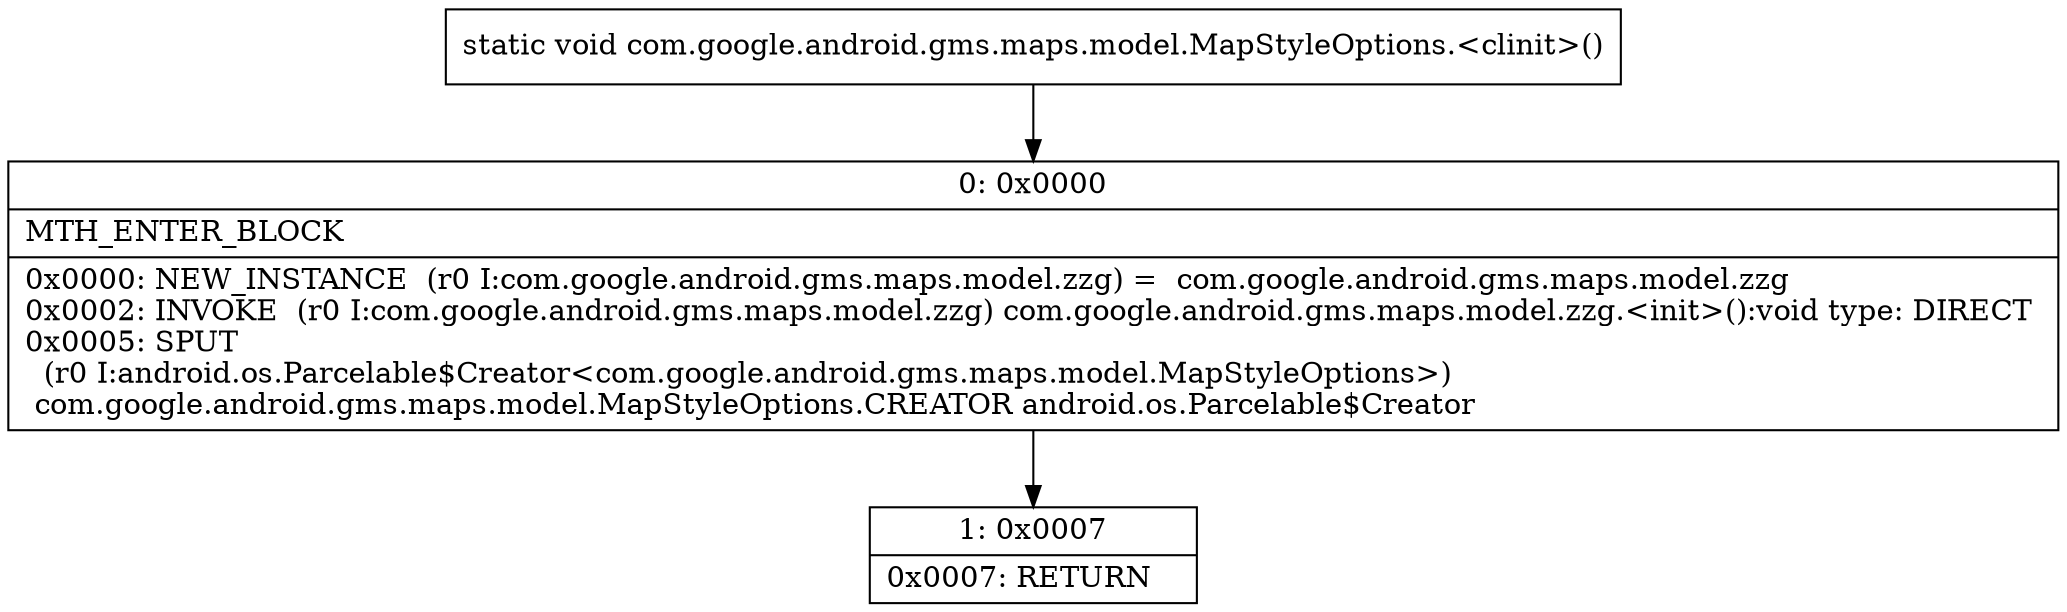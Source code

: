 digraph "CFG forcom.google.android.gms.maps.model.MapStyleOptions.\<clinit\>()V" {
Node_0 [shape=record,label="{0\:\ 0x0000|MTH_ENTER_BLOCK\l|0x0000: NEW_INSTANCE  (r0 I:com.google.android.gms.maps.model.zzg) =  com.google.android.gms.maps.model.zzg \l0x0002: INVOKE  (r0 I:com.google.android.gms.maps.model.zzg) com.google.android.gms.maps.model.zzg.\<init\>():void type: DIRECT \l0x0005: SPUT  \l  (r0 I:android.os.Parcelable$Creator\<com.google.android.gms.maps.model.MapStyleOptions\>)\l com.google.android.gms.maps.model.MapStyleOptions.CREATOR android.os.Parcelable$Creator \l}"];
Node_1 [shape=record,label="{1\:\ 0x0007|0x0007: RETURN   \l}"];
MethodNode[shape=record,label="{static void com.google.android.gms.maps.model.MapStyleOptions.\<clinit\>() }"];
MethodNode -> Node_0;
Node_0 -> Node_1;
}


